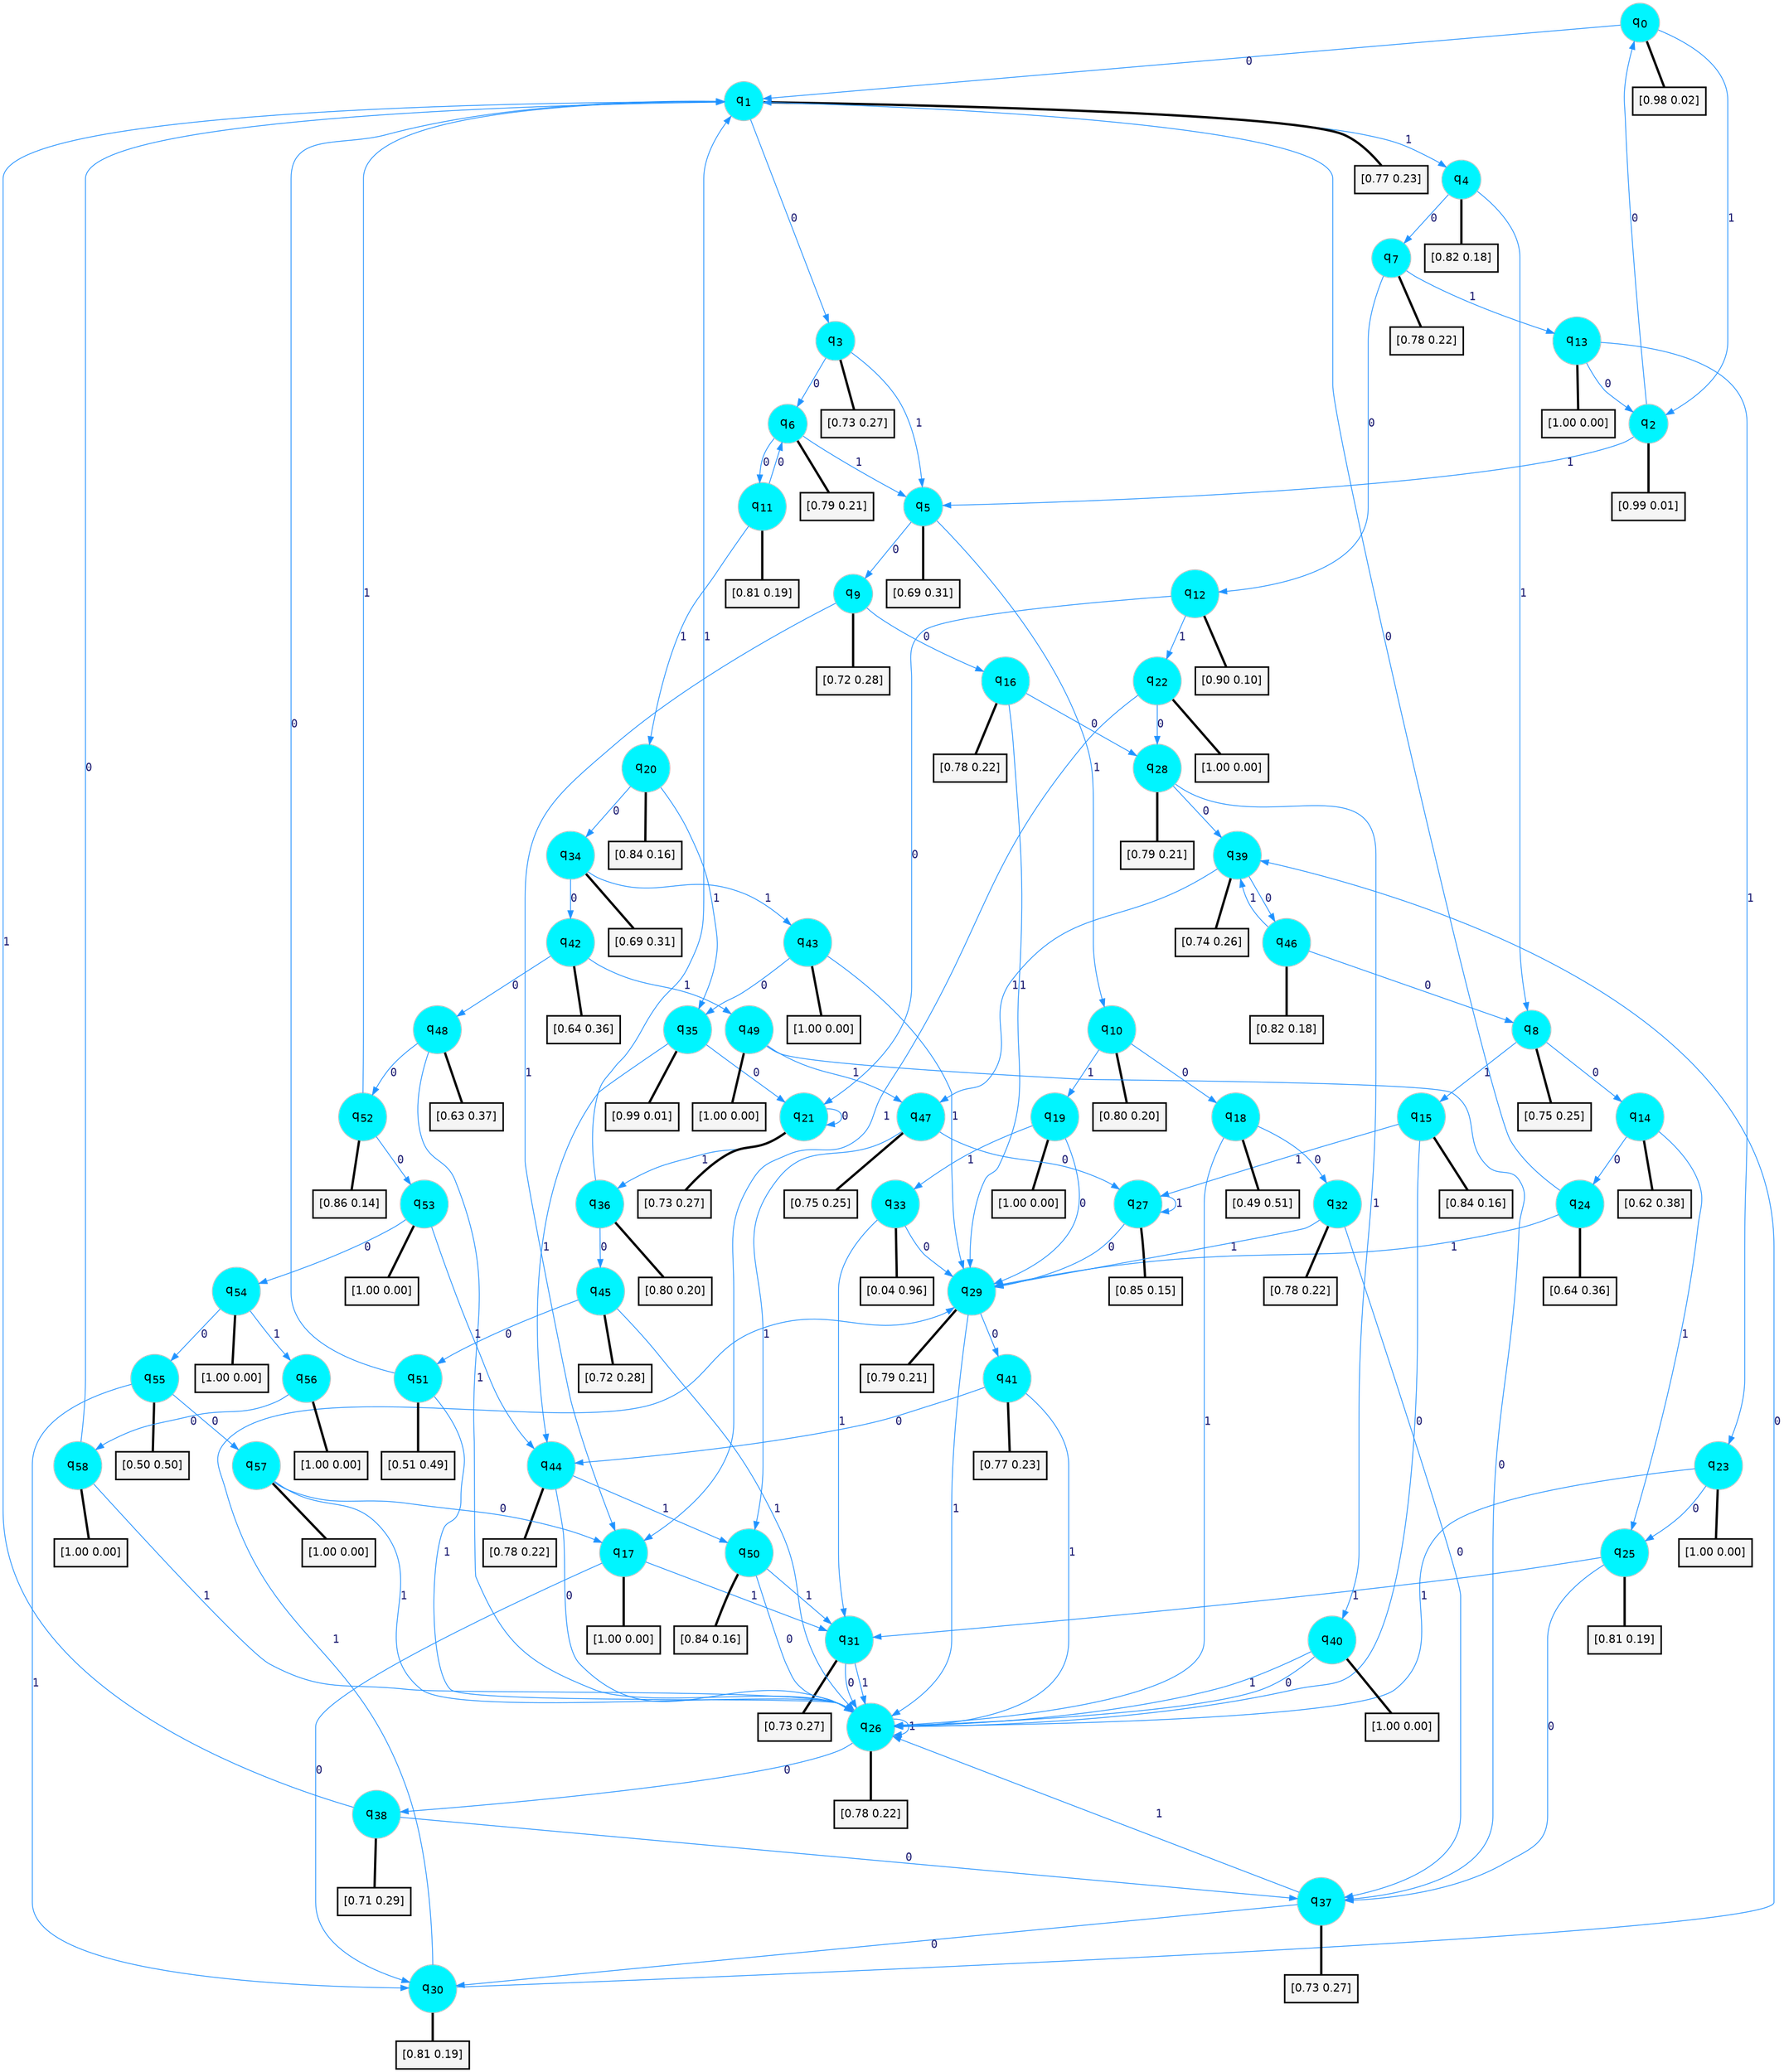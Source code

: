 digraph G {
graph [
bgcolor=transparent, dpi=300, rankdir=TD, size="40,25"];
node [
color=gray, fillcolor=turquoise1, fontcolor=black, fontname=Helvetica, fontsize=16, fontweight=bold, shape=circle, style=filled];
edge [
arrowsize=1, color=dodgerblue1, fontcolor=midnightblue, fontname=courier, fontweight=bold, penwidth=1, style=solid, weight=20];
0[label=<q<SUB>0</SUB>>];
1[label=<q<SUB>1</SUB>>];
2[label=<q<SUB>2</SUB>>];
3[label=<q<SUB>3</SUB>>];
4[label=<q<SUB>4</SUB>>];
5[label=<q<SUB>5</SUB>>];
6[label=<q<SUB>6</SUB>>];
7[label=<q<SUB>7</SUB>>];
8[label=<q<SUB>8</SUB>>];
9[label=<q<SUB>9</SUB>>];
10[label=<q<SUB>10</SUB>>];
11[label=<q<SUB>11</SUB>>];
12[label=<q<SUB>12</SUB>>];
13[label=<q<SUB>13</SUB>>];
14[label=<q<SUB>14</SUB>>];
15[label=<q<SUB>15</SUB>>];
16[label=<q<SUB>16</SUB>>];
17[label=<q<SUB>17</SUB>>];
18[label=<q<SUB>18</SUB>>];
19[label=<q<SUB>19</SUB>>];
20[label=<q<SUB>20</SUB>>];
21[label=<q<SUB>21</SUB>>];
22[label=<q<SUB>22</SUB>>];
23[label=<q<SUB>23</SUB>>];
24[label=<q<SUB>24</SUB>>];
25[label=<q<SUB>25</SUB>>];
26[label=<q<SUB>26</SUB>>];
27[label=<q<SUB>27</SUB>>];
28[label=<q<SUB>28</SUB>>];
29[label=<q<SUB>29</SUB>>];
30[label=<q<SUB>30</SUB>>];
31[label=<q<SUB>31</SUB>>];
32[label=<q<SUB>32</SUB>>];
33[label=<q<SUB>33</SUB>>];
34[label=<q<SUB>34</SUB>>];
35[label=<q<SUB>35</SUB>>];
36[label=<q<SUB>36</SUB>>];
37[label=<q<SUB>37</SUB>>];
38[label=<q<SUB>38</SUB>>];
39[label=<q<SUB>39</SUB>>];
40[label=<q<SUB>40</SUB>>];
41[label=<q<SUB>41</SUB>>];
42[label=<q<SUB>42</SUB>>];
43[label=<q<SUB>43</SUB>>];
44[label=<q<SUB>44</SUB>>];
45[label=<q<SUB>45</SUB>>];
46[label=<q<SUB>46</SUB>>];
47[label=<q<SUB>47</SUB>>];
48[label=<q<SUB>48</SUB>>];
49[label=<q<SUB>49</SUB>>];
50[label=<q<SUB>50</SUB>>];
51[label=<q<SUB>51</SUB>>];
52[label=<q<SUB>52</SUB>>];
53[label=<q<SUB>53</SUB>>];
54[label=<q<SUB>54</SUB>>];
55[label=<q<SUB>55</SUB>>];
56[label=<q<SUB>56</SUB>>];
57[label=<q<SUB>57</SUB>>];
58[label=<q<SUB>58</SUB>>];
59[label="[0.98 0.02]", shape=box,fontcolor=black, fontname=Helvetica, fontsize=14, penwidth=2, fillcolor=whitesmoke,color=black];
60[label="[0.77 0.23]", shape=box,fontcolor=black, fontname=Helvetica, fontsize=14, penwidth=2, fillcolor=whitesmoke,color=black];
61[label="[0.99 0.01]", shape=box,fontcolor=black, fontname=Helvetica, fontsize=14, penwidth=2, fillcolor=whitesmoke,color=black];
62[label="[0.73 0.27]", shape=box,fontcolor=black, fontname=Helvetica, fontsize=14, penwidth=2, fillcolor=whitesmoke,color=black];
63[label="[0.82 0.18]", shape=box,fontcolor=black, fontname=Helvetica, fontsize=14, penwidth=2, fillcolor=whitesmoke,color=black];
64[label="[0.69 0.31]", shape=box,fontcolor=black, fontname=Helvetica, fontsize=14, penwidth=2, fillcolor=whitesmoke,color=black];
65[label="[0.79 0.21]", shape=box,fontcolor=black, fontname=Helvetica, fontsize=14, penwidth=2, fillcolor=whitesmoke,color=black];
66[label="[0.78 0.22]", shape=box,fontcolor=black, fontname=Helvetica, fontsize=14, penwidth=2, fillcolor=whitesmoke,color=black];
67[label="[0.75 0.25]", shape=box,fontcolor=black, fontname=Helvetica, fontsize=14, penwidth=2, fillcolor=whitesmoke,color=black];
68[label="[0.72 0.28]", shape=box,fontcolor=black, fontname=Helvetica, fontsize=14, penwidth=2, fillcolor=whitesmoke,color=black];
69[label="[0.80 0.20]", shape=box,fontcolor=black, fontname=Helvetica, fontsize=14, penwidth=2, fillcolor=whitesmoke,color=black];
70[label="[0.81 0.19]", shape=box,fontcolor=black, fontname=Helvetica, fontsize=14, penwidth=2, fillcolor=whitesmoke,color=black];
71[label="[0.90 0.10]", shape=box,fontcolor=black, fontname=Helvetica, fontsize=14, penwidth=2, fillcolor=whitesmoke,color=black];
72[label="[1.00 0.00]", shape=box,fontcolor=black, fontname=Helvetica, fontsize=14, penwidth=2, fillcolor=whitesmoke,color=black];
73[label="[0.62 0.38]", shape=box,fontcolor=black, fontname=Helvetica, fontsize=14, penwidth=2, fillcolor=whitesmoke,color=black];
74[label="[0.84 0.16]", shape=box,fontcolor=black, fontname=Helvetica, fontsize=14, penwidth=2, fillcolor=whitesmoke,color=black];
75[label="[0.78 0.22]", shape=box,fontcolor=black, fontname=Helvetica, fontsize=14, penwidth=2, fillcolor=whitesmoke,color=black];
76[label="[1.00 0.00]", shape=box,fontcolor=black, fontname=Helvetica, fontsize=14, penwidth=2, fillcolor=whitesmoke,color=black];
77[label="[0.49 0.51]", shape=box,fontcolor=black, fontname=Helvetica, fontsize=14, penwidth=2, fillcolor=whitesmoke,color=black];
78[label="[1.00 0.00]", shape=box,fontcolor=black, fontname=Helvetica, fontsize=14, penwidth=2, fillcolor=whitesmoke,color=black];
79[label="[0.84 0.16]", shape=box,fontcolor=black, fontname=Helvetica, fontsize=14, penwidth=2, fillcolor=whitesmoke,color=black];
80[label="[0.73 0.27]", shape=box,fontcolor=black, fontname=Helvetica, fontsize=14, penwidth=2, fillcolor=whitesmoke,color=black];
81[label="[1.00 0.00]", shape=box,fontcolor=black, fontname=Helvetica, fontsize=14, penwidth=2, fillcolor=whitesmoke,color=black];
82[label="[1.00 0.00]", shape=box,fontcolor=black, fontname=Helvetica, fontsize=14, penwidth=2, fillcolor=whitesmoke,color=black];
83[label="[0.64 0.36]", shape=box,fontcolor=black, fontname=Helvetica, fontsize=14, penwidth=2, fillcolor=whitesmoke,color=black];
84[label="[0.81 0.19]", shape=box,fontcolor=black, fontname=Helvetica, fontsize=14, penwidth=2, fillcolor=whitesmoke,color=black];
85[label="[0.78 0.22]", shape=box,fontcolor=black, fontname=Helvetica, fontsize=14, penwidth=2, fillcolor=whitesmoke,color=black];
86[label="[0.85 0.15]", shape=box,fontcolor=black, fontname=Helvetica, fontsize=14, penwidth=2, fillcolor=whitesmoke,color=black];
87[label="[0.79 0.21]", shape=box,fontcolor=black, fontname=Helvetica, fontsize=14, penwidth=2, fillcolor=whitesmoke,color=black];
88[label="[0.79 0.21]", shape=box,fontcolor=black, fontname=Helvetica, fontsize=14, penwidth=2, fillcolor=whitesmoke,color=black];
89[label="[0.81 0.19]", shape=box,fontcolor=black, fontname=Helvetica, fontsize=14, penwidth=2, fillcolor=whitesmoke,color=black];
90[label="[0.73 0.27]", shape=box,fontcolor=black, fontname=Helvetica, fontsize=14, penwidth=2, fillcolor=whitesmoke,color=black];
91[label="[0.78 0.22]", shape=box,fontcolor=black, fontname=Helvetica, fontsize=14, penwidth=2, fillcolor=whitesmoke,color=black];
92[label="[0.04 0.96]", shape=box,fontcolor=black, fontname=Helvetica, fontsize=14, penwidth=2, fillcolor=whitesmoke,color=black];
93[label="[0.69 0.31]", shape=box,fontcolor=black, fontname=Helvetica, fontsize=14, penwidth=2, fillcolor=whitesmoke,color=black];
94[label="[0.99 0.01]", shape=box,fontcolor=black, fontname=Helvetica, fontsize=14, penwidth=2, fillcolor=whitesmoke,color=black];
95[label="[0.80 0.20]", shape=box,fontcolor=black, fontname=Helvetica, fontsize=14, penwidth=2, fillcolor=whitesmoke,color=black];
96[label="[0.73 0.27]", shape=box,fontcolor=black, fontname=Helvetica, fontsize=14, penwidth=2, fillcolor=whitesmoke,color=black];
97[label="[0.71 0.29]", shape=box,fontcolor=black, fontname=Helvetica, fontsize=14, penwidth=2, fillcolor=whitesmoke,color=black];
98[label="[0.74 0.26]", shape=box,fontcolor=black, fontname=Helvetica, fontsize=14, penwidth=2, fillcolor=whitesmoke,color=black];
99[label="[1.00 0.00]", shape=box,fontcolor=black, fontname=Helvetica, fontsize=14, penwidth=2, fillcolor=whitesmoke,color=black];
100[label="[0.77 0.23]", shape=box,fontcolor=black, fontname=Helvetica, fontsize=14, penwidth=2, fillcolor=whitesmoke,color=black];
101[label="[0.64 0.36]", shape=box,fontcolor=black, fontname=Helvetica, fontsize=14, penwidth=2, fillcolor=whitesmoke,color=black];
102[label="[1.00 0.00]", shape=box,fontcolor=black, fontname=Helvetica, fontsize=14, penwidth=2, fillcolor=whitesmoke,color=black];
103[label="[0.78 0.22]", shape=box,fontcolor=black, fontname=Helvetica, fontsize=14, penwidth=2, fillcolor=whitesmoke,color=black];
104[label="[0.72 0.28]", shape=box,fontcolor=black, fontname=Helvetica, fontsize=14, penwidth=2, fillcolor=whitesmoke,color=black];
105[label="[0.82 0.18]", shape=box,fontcolor=black, fontname=Helvetica, fontsize=14, penwidth=2, fillcolor=whitesmoke,color=black];
106[label="[0.75 0.25]", shape=box,fontcolor=black, fontname=Helvetica, fontsize=14, penwidth=2, fillcolor=whitesmoke,color=black];
107[label="[0.63 0.37]", shape=box,fontcolor=black, fontname=Helvetica, fontsize=14, penwidth=2, fillcolor=whitesmoke,color=black];
108[label="[1.00 0.00]", shape=box,fontcolor=black, fontname=Helvetica, fontsize=14, penwidth=2, fillcolor=whitesmoke,color=black];
109[label="[0.84 0.16]", shape=box,fontcolor=black, fontname=Helvetica, fontsize=14, penwidth=2, fillcolor=whitesmoke,color=black];
110[label="[0.51 0.49]", shape=box,fontcolor=black, fontname=Helvetica, fontsize=14, penwidth=2, fillcolor=whitesmoke,color=black];
111[label="[0.86 0.14]", shape=box,fontcolor=black, fontname=Helvetica, fontsize=14, penwidth=2, fillcolor=whitesmoke,color=black];
112[label="[1.00 0.00]", shape=box,fontcolor=black, fontname=Helvetica, fontsize=14, penwidth=2, fillcolor=whitesmoke,color=black];
113[label="[1.00 0.00]", shape=box,fontcolor=black, fontname=Helvetica, fontsize=14, penwidth=2, fillcolor=whitesmoke,color=black];
114[label="[0.50 0.50]", shape=box,fontcolor=black, fontname=Helvetica, fontsize=14, penwidth=2, fillcolor=whitesmoke,color=black];
115[label="[1.00 0.00]", shape=box,fontcolor=black, fontname=Helvetica, fontsize=14, penwidth=2, fillcolor=whitesmoke,color=black];
116[label="[1.00 0.00]", shape=box,fontcolor=black, fontname=Helvetica, fontsize=14, penwidth=2, fillcolor=whitesmoke,color=black];
117[label="[1.00 0.00]", shape=box,fontcolor=black, fontname=Helvetica, fontsize=14, penwidth=2, fillcolor=whitesmoke,color=black];
0->1 [label=0];
0->2 [label=1];
0->59 [arrowhead=none, penwidth=3,color=black];
1->3 [label=0];
1->4 [label=1];
1->60 [arrowhead=none, penwidth=3,color=black];
2->0 [label=0];
2->5 [label=1];
2->61 [arrowhead=none, penwidth=3,color=black];
3->6 [label=0];
3->5 [label=1];
3->62 [arrowhead=none, penwidth=3,color=black];
4->7 [label=0];
4->8 [label=1];
4->63 [arrowhead=none, penwidth=3,color=black];
5->9 [label=0];
5->10 [label=1];
5->64 [arrowhead=none, penwidth=3,color=black];
6->11 [label=0];
6->5 [label=1];
6->65 [arrowhead=none, penwidth=3,color=black];
7->12 [label=0];
7->13 [label=1];
7->66 [arrowhead=none, penwidth=3,color=black];
8->14 [label=0];
8->15 [label=1];
8->67 [arrowhead=none, penwidth=3,color=black];
9->16 [label=0];
9->17 [label=1];
9->68 [arrowhead=none, penwidth=3,color=black];
10->18 [label=0];
10->19 [label=1];
10->69 [arrowhead=none, penwidth=3,color=black];
11->6 [label=0];
11->20 [label=1];
11->70 [arrowhead=none, penwidth=3,color=black];
12->21 [label=0];
12->22 [label=1];
12->71 [arrowhead=none, penwidth=3,color=black];
13->2 [label=0];
13->23 [label=1];
13->72 [arrowhead=none, penwidth=3,color=black];
14->24 [label=0];
14->25 [label=1];
14->73 [arrowhead=none, penwidth=3,color=black];
15->26 [label=0];
15->27 [label=1];
15->74 [arrowhead=none, penwidth=3,color=black];
16->28 [label=0];
16->29 [label=1];
16->75 [arrowhead=none, penwidth=3,color=black];
17->30 [label=0];
17->31 [label=1];
17->76 [arrowhead=none, penwidth=3,color=black];
18->32 [label=0];
18->26 [label=1];
18->77 [arrowhead=none, penwidth=3,color=black];
19->29 [label=0];
19->33 [label=1];
19->78 [arrowhead=none, penwidth=3,color=black];
20->34 [label=0];
20->35 [label=1];
20->79 [arrowhead=none, penwidth=3,color=black];
21->21 [label=0];
21->36 [label=1];
21->80 [arrowhead=none, penwidth=3,color=black];
22->28 [label=0];
22->17 [label=1];
22->81 [arrowhead=none, penwidth=3,color=black];
23->25 [label=0];
23->26 [label=1];
23->82 [arrowhead=none, penwidth=3,color=black];
24->1 [label=0];
24->29 [label=1];
24->83 [arrowhead=none, penwidth=3,color=black];
25->37 [label=0];
25->31 [label=1];
25->84 [arrowhead=none, penwidth=3,color=black];
26->38 [label=0];
26->26 [label=1];
26->85 [arrowhead=none, penwidth=3,color=black];
27->29 [label=0];
27->27 [label=1];
27->86 [arrowhead=none, penwidth=3,color=black];
28->39 [label=0];
28->40 [label=1];
28->87 [arrowhead=none, penwidth=3,color=black];
29->41 [label=0];
29->26 [label=1];
29->88 [arrowhead=none, penwidth=3,color=black];
30->39 [label=0];
30->29 [label=1];
30->89 [arrowhead=none, penwidth=3,color=black];
31->26 [label=0];
31->26 [label=1];
31->90 [arrowhead=none, penwidth=3,color=black];
32->37 [label=0];
32->29 [label=1];
32->91 [arrowhead=none, penwidth=3,color=black];
33->29 [label=0];
33->31 [label=1];
33->92 [arrowhead=none, penwidth=3,color=black];
34->42 [label=0];
34->43 [label=1];
34->93 [arrowhead=none, penwidth=3,color=black];
35->21 [label=0];
35->44 [label=1];
35->94 [arrowhead=none, penwidth=3,color=black];
36->45 [label=0];
36->1 [label=1];
36->95 [arrowhead=none, penwidth=3,color=black];
37->30 [label=0];
37->26 [label=1];
37->96 [arrowhead=none, penwidth=3,color=black];
38->37 [label=0];
38->1 [label=1];
38->97 [arrowhead=none, penwidth=3,color=black];
39->46 [label=0];
39->47 [label=1];
39->98 [arrowhead=none, penwidth=3,color=black];
40->26 [label=0];
40->26 [label=1];
40->99 [arrowhead=none, penwidth=3,color=black];
41->44 [label=0];
41->26 [label=1];
41->100 [arrowhead=none, penwidth=3,color=black];
42->48 [label=0];
42->49 [label=1];
42->101 [arrowhead=none, penwidth=3,color=black];
43->35 [label=0];
43->29 [label=1];
43->102 [arrowhead=none, penwidth=3,color=black];
44->26 [label=0];
44->50 [label=1];
44->103 [arrowhead=none, penwidth=3,color=black];
45->51 [label=0];
45->26 [label=1];
45->104 [arrowhead=none, penwidth=3,color=black];
46->8 [label=0];
46->39 [label=1];
46->105 [arrowhead=none, penwidth=3,color=black];
47->27 [label=0];
47->50 [label=1];
47->106 [arrowhead=none, penwidth=3,color=black];
48->52 [label=0];
48->26 [label=1];
48->107 [arrowhead=none, penwidth=3,color=black];
49->37 [label=0];
49->47 [label=1];
49->108 [arrowhead=none, penwidth=3,color=black];
50->26 [label=0];
50->31 [label=1];
50->109 [arrowhead=none, penwidth=3,color=black];
51->1 [label=0];
51->26 [label=1];
51->110 [arrowhead=none, penwidth=3,color=black];
52->53 [label=0];
52->1 [label=1];
52->111 [arrowhead=none, penwidth=3,color=black];
53->54 [label=0];
53->44 [label=1];
53->112 [arrowhead=none, penwidth=3,color=black];
54->55 [label=0];
54->56 [label=1];
54->113 [arrowhead=none, penwidth=3,color=black];
55->57 [label=0];
55->30 [label=1];
55->114 [arrowhead=none, penwidth=3,color=black];
56->58 [label=0];
56->115 [arrowhead=none, penwidth=3,color=black];
57->17 [label=0];
57->26 [label=1];
57->116 [arrowhead=none, penwidth=3,color=black];
58->1 [label=0];
58->26 [label=1];
58->117 [arrowhead=none, penwidth=3,color=black];
}

